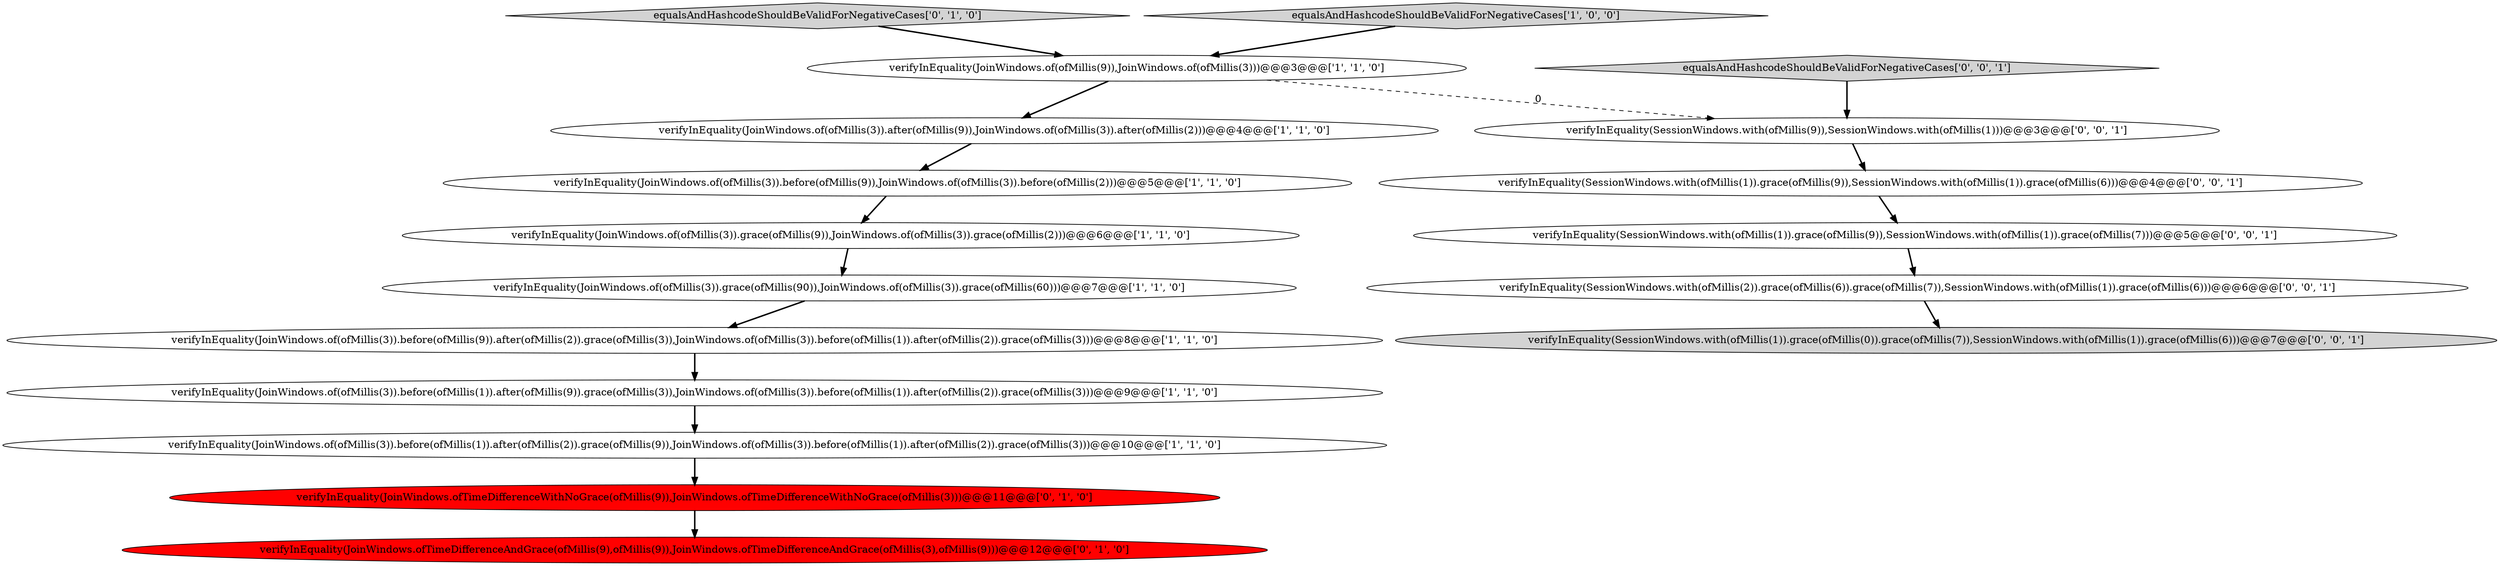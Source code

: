 digraph {
17 [style = filled, label = "verifyInEquality(SessionWindows.with(ofMillis(1)).grace(ofMillis(0)).grace(ofMillis(7)),SessionWindows.with(ofMillis(1)).grace(ofMillis(6)))@@@7@@@['0', '0', '1']", fillcolor = lightgray, shape = ellipse image = "AAA0AAABBB3BBB"];
14 [style = filled, label = "verifyInEquality(SessionWindows.with(ofMillis(2)).grace(ofMillis(6)).grace(ofMillis(7)),SessionWindows.with(ofMillis(1)).grace(ofMillis(6)))@@@6@@@['0', '0', '1']", fillcolor = white, shape = ellipse image = "AAA0AAABBB3BBB"];
5 [style = filled, label = "verifyInEquality(JoinWindows.of(ofMillis(3)).grace(ofMillis(90)),JoinWindows.of(ofMillis(3)).grace(ofMillis(60)))@@@7@@@['1', '1', '0']", fillcolor = white, shape = ellipse image = "AAA0AAABBB1BBB"];
3 [style = filled, label = "verifyInEquality(JoinWindows.of(ofMillis(3)).after(ofMillis(9)),JoinWindows.of(ofMillis(3)).after(ofMillis(2)))@@@4@@@['1', '1', '0']", fillcolor = white, shape = ellipse image = "AAA0AAABBB1BBB"];
7 [style = filled, label = "verifyInEquality(JoinWindows.of(ofMillis(3)).before(ofMillis(9)),JoinWindows.of(ofMillis(3)).before(ofMillis(2)))@@@5@@@['1', '1', '0']", fillcolor = white, shape = ellipse image = "AAA0AAABBB1BBB"];
0 [style = filled, label = "verifyInEquality(JoinWindows.of(ofMillis(3)).grace(ofMillis(9)),JoinWindows.of(ofMillis(3)).grace(ofMillis(2)))@@@6@@@['1', '1', '0']", fillcolor = white, shape = ellipse image = "AAA0AAABBB1BBB"];
10 [style = filled, label = "equalsAndHashcodeShouldBeValidForNegativeCases['0', '1', '0']", fillcolor = lightgray, shape = diamond image = "AAA0AAABBB2BBB"];
15 [style = filled, label = "verifyInEquality(SessionWindows.with(ofMillis(1)).grace(ofMillis(9)),SessionWindows.with(ofMillis(1)).grace(ofMillis(7)))@@@5@@@['0', '0', '1']", fillcolor = white, shape = ellipse image = "AAA0AAABBB3BBB"];
9 [style = filled, label = "verifyInEquality(JoinWindows.ofTimeDifferenceWithNoGrace(ofMillis(9)),JoinWindows.ofTimeDifferenceWithNoGrace(ofMillis(3)))@@@11@@@['0', '1', '0']", fillcolor = red, shape = ellipse image = "AAA1AAABBB2BBB"];
13 [style = filled, label = "verifyInEquality(SessionWindows.with(ofMillis(9)),SessionWindows.with(ofMillis(1)))@@@3@@@['0', '0', '1']", fillcolor = white, shape = ellipse image = "AAA0AAABBB3BBB"];
6 [style = filled, label = "verifyInEquality(JoinWindows.of(ofMillis(3)).before(ofMillis(1)).after(ofMillis(9)).grace(ofMillis(3)),JoinWindows.of(ofMillis(3)).before(ofMillis(1)).after(ofMillis(2)).grace(ofMillis(3)))@@@9@@@['1', '1', '0']", fillcolor = white, shape = ellipse image = "AAA0AAABBB1BBB"];
4 [style = filled, label = "verifyInEquality(JoinWindows.of(ofMillis(9)),JoinWindows.of(ofMillis(3)))@@@3@@@['1', '1', '0']", fillcolor = white, shape = ellipse image = "AAA0AAABBB1BBB"];
16 [style = filled, label = "verifyInEquality(SessionWindows.with(ofMillis(1)).grace(ofMillis(9)),SessionWindows.with(ofMillis(1)).grace(ofMillis(6)))@@@4@@@['0', '0', '1']", fillcolor = white, shape = ellipse image = "AAA0AAABBB3BBB"];
11 [style = filled, label = "verifyInEquality(JoinWindows.ofTimeDifferenceAndGrace(ofMillis(9),ofMillis(9)),JoinWindows.ofTimeDifferenceAndGrace(ofMillis(3),ofMillis(9)))@@@12@@@['0', '1', '0']", fillcolor = red, shape = ellipse image = "AAA1AAABBB2BBB"];
1 [style = filled, label = "verifyInEquality(JoinWindows.of(ofMillis(3)).before(ofMillis(9)).after(ofMillis(2)).grace(ofMillis(3)),JoinWindows.of(ofMillis(3)).before(ofMillis(1)).after(ofMillis(2)).grace(ofMillis(3)))@@@8@@@['1', '1', '0']", fillcolor = white, shape = ellipse image = "AAA0AAABBB1BBB"];
8 [style = filled, label = "verifyInEquality(JoinWindows.of(ofMillis(3)).before(ofMillis(1)).after(ofMillis(2)).grace(ofMillis(9)),JoinWindows.of(ofMillis(3)).before(ofMillis(1)).after(ofMillis(2)).grace(ofMillis(3)))@@@10@@@['1', '1', '0']", fillcolor = white, shape = ellipse image = "AAA0AAABBB1BBB"];
2 [style = filled, label = "equalsAndHashcodeShouldBeValidForNegativeCases['1', '0', '0']", fillcolor = lightgray, shape = diamond image = "AAA0AAABBB1BBB"];
12 [style = filled, label = "equalsAndHashcodeShouldBeValidForNegativeCases['0', '0', '1']", fillcolor = lightgray, shape = diamond image = "AAA0AAABBB3BBB"];
16->15 [style = bold, label=""];
5->1 [style = bold, label=""];
4->3 [style = bold, label=""];
14->17 [style = bold, label=""];
12->13 [style = bold, label=""];
7->0 [style = bold, label=""];
1->6 [style = bold, label=""];
9->11 [style = bold, label=""];
4->13 [style = dashed, label="0"];
15->14 [style = bold, label=""];
3->7 [style = bold, label=""];
2->4 [style = bold, label=""];
13->16 [style = bold, label=""];
6->8 [style = bold, label=""];
0->5 [style = bold, label=""];
8->9 [style = bold, label=""];
10->4 [style = bold, label=""];
}
